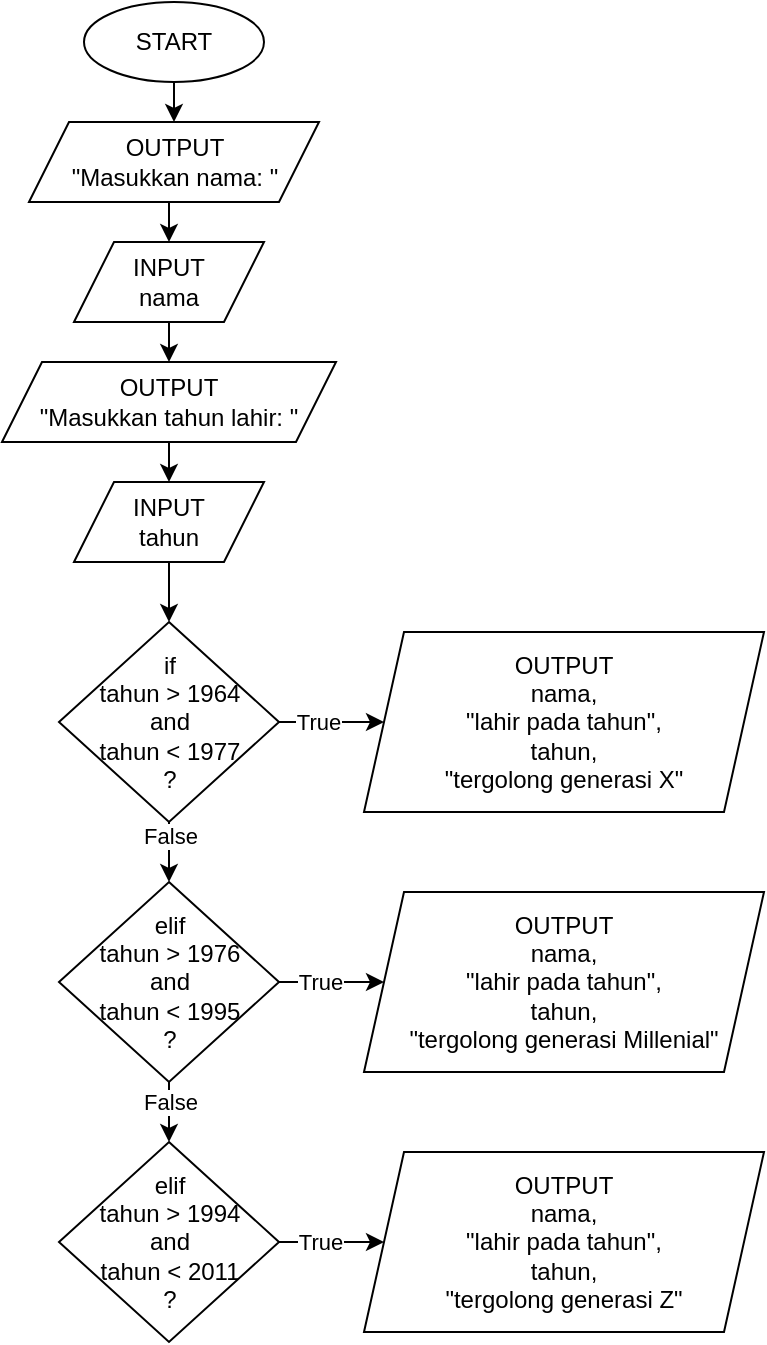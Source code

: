 <mxfile version="21.6.8" type="device">
  <diagram name="Page-1" id="EihlhwR4mBjlE1CQUB-1">
    <mxGraphModel dx="370" dy="220" grid="1" gridSize="10" guides="1" tooltips="1" connect="1" arrows="1" fold="1" page="1" pageScale="1" pageWidth="850" pageHeight="1100" math="0" shadow="0">
      <root>
        <mxCell id="0" />
        <mxCell id="1" parent="0" />
        <mxCell id="VqZ2pqJgcGKUhWemKnE1-4" style="edgeStyle=orthogonalEdgeStyle;rounded=0;orthogonalLoop=1;jettySize=auto;html=1;exitX=0.5;exitY=1;exitDx=0;exitDy=0;entryX=0.5;entryY=0;entryDx=0;entryDy=0;" edge="1" parent="1" source="VqZ2pqJgcGKUhWemKnE1-1" target="VqZ2pqJgcGKUhWemKnE1-2">
          <mxGeometry relative="1" as="geometry" />
        </mxCell>
        <mxCell id="VqZ2pqJgcGKUhWemKnE1-1" value="START" style="ellipse;whiteSpace=wrap;html=1;" vertex="1" parent="1">
          <mxGeometry x="150" y="70" width="90" height="40" as="geometry" />
        </mxCell>
        <mxCell id="VqZ2pqJgcGKUhWemKnE1-5" style="edgeStyle=orthogonalEdgeStyle;rounded=0;orthogonalLoop=1;jettySize=auto;html=1;exitX=0.5;exitY=1;exitDx=0;exitDy=0;entryX=0.5;entryY=0;entryDx=0;entryDy=0;" edge="1" parent="1" source="VqZ2pqJgcGKUhWemKnE1-2" target="VqZ2pqJgcGKUhWemKnE1-3">
          <mxGeometry relative="1" as="geometry" />
        </mxCell>
        <mxCell id="VqZ2pqJgcGKUhWemKnE1-2" value="OUTPUT&lt;br&gt;&quot;Masukkan nama: &quot;" style="shape=parallelogram;perimeter=parallelogramPerimeter;whiteSpace=wrap;html=1;fixedSize=1;" vertex="1" parent="1">
          <mxGeometry x="122.5" y="130" width="145" height="40" as="geometry" />
        </mxCell>
        <mxCell id="VqZ2pqJgcGKUhWemKnE1-8" style="edgeStyle=orthogonalEdgeStyle;rounded=0;orthogonalLoop=1;jettySize=auto;html=1;exitX=0.5;exitY=1;exitDx=0;exitDy=0;entryX=0.5;entryY=0;entryDx=0;entryDy=0;" edge="1" parent="1" source="VqZ2pqJgcGKUhWemKnE1-3" target="VqZ2pqJgcGKUhWemKnE1-6">
          <mxGeometry relative="1" as="geometry" />
        </mxCell>
        <mxCell id="VqZ2pqJgcGKUhWemKnE1-3" value="INPUT&lt;br&gt;nama" style="shape=parallelogram;perimeter=parallelogramPerimeter;whiteSpace=wrap;html=1;fixedSize=1;" vertex="1" parent="1">
          <mxGeometry x="145" y="190" width="95" height="40" as="geometry" />
        </mxCell>
        <mxCell id="VqZ2pqJgcGKUhWemKnE1-9" style="edgeStyle=orthogonalEdgeStyle;rounded=0;orthogonalLoop=1;jettySize=auto;html=1;exitX=0.5;exitY=1;exitDx=0;exitDy=0;entryX=0.5;entryY=0;entryDx=0;entryDy=0;" edge="1" parent="1" source="VqZ2pqJgcGKUhWemKnE1-6" target="VqZ2pqJgcGKUhWemKnE1-7">
          <mxGeometry relative="1" as="geometry" />
        </mxCell>
        <mxCell id="VqZ2pqJgcGKUhWemKnE1-6" value="OUTPUT&lt;br&gt;&quot;Masukkan tahun lahir: &quot;" style="shape=parallelogram;perimeter=parallelogramPerimeter;whiteSpace=wrap;html=1;fixedSize=1;" vertex="1" parent="1">
          <mxGeometry x="109" y="250" width="167" height="40" as="geometry" />
        </mxCell>
        <mxCell id="VqZ2pqJgcGKUhWemKnE1-11" style="edgeStyle=orthogonalEdgeStyle;rounded=0;orthogonalLoop=1;jettySize=auto;html=1;exitX=0.5;exitY=1;exitDx=0;exitDy=0;entryX=0.5;entryY=0;entryDx=0;entryDy=0;" edge="1" parent="1" source="VqZ2pqJgcGKUhWemKnE1-7" target="VqZ2pqJgcGKUhWemKnE1-10">
          <mxGeometry relative="1" as="geometry" />
        </mxCell>
        <mxCell id="VqZ2pqJgcGKUhWemKnE1-7" value="INPUT&lt;br&gt;tahun" style="shape=parallelogram;perimeter=parallelogramPerimeter;whiteSpace=wrap;html=1;fixedSize=1;" vertex="1" parent="1">
          <mxGeometry x="145" y="310" width="95" height="40" as="geometry" />
        </mxCell>
        <mxCell id="VqZ2pqJgcGKUhWemKnE1-13" style="edgeStyle=orthogonalEdgeStyle;rounded=0;orthogonalLoop=1;jettySize=auto;html=1;exitX=1;exitY=0.5;exitDx=0;exitDy=0;entryX=0;entryY=0.5;entryDx=0;entryDy=0;" edge="1" parent="1" source="VqZ2pqJgcGKUhWemKnE1-10" target="VqZ2pqJgcGKUhWemKnE1-12">
          <mxGeometry relative="1" as="geometry" />
        </mxCell>
        <mxCell id="VqZ2pqJgcGKUhWemKnE1-14" value="True" style="edgeLabel;html=1;align=center;verticalAlign=middle;resizable=0;points=[];" vertex="1" connectable="0" parent="VqZ2pqJgcGKUhWemKnE1-13">
          <mxGeometry x="-0.671" y="1" relative="1" as="geometry">
            <mxPoint x="11" y="1" as="offset" />
          </mxGeometry>
        </mxCell>
        <mxCell id="VqZ2pqJgcGKUhWemKnE1-15" style="edgeStyle=orthogonalEdgeStyle;rounded=0;orthogonalLoop=1;jettySize=auto;html=1;exitX=0.5;exitY=1;exitDx=0;exitDy=0;entryX=0.5;entryY=0;entryDx=0;entryDy=0;" edge="1" parent="1" source="VqZ2pqJgcGKUhWemKnE1-10" target="VqZ2pqJgcGKUhWemKnE1-19">
          <mxGeometry relative="1" as="geometry">
            <mxPoint x="192.5" y="510" as="targetPoint" />
          </mxGeometry>
        </mxCell>
        <mxCell id="VqZ2pqJgcGKUhWemKnE1-16" value="False" style="edgeLabel;html=1;align=center;verticalAlign=middle;resizable=0;points=[];" vertex="1" connectable="0" parent="VqZ2pqJgcGKUhWemKnE1-15">
          <mxGeometry x="-0.524" relative="1" as="geometry">
            <mxPoint as="offset" />
          </mxGeometry>
        </mxCell>
        <mxCell id="VqZ2pqJgcGKUhWemKnE1-10" value="if&lt;br&gt;tahun &amp;gt; 1964&lt;br&gt;and&lt;br&gt;tahun &amp;lt; 1977&lt;br&gt;?" style="rhombus;whiteSpace=wrap;html=1;" vertex="1" parent="1">
          <mxGeometry x="137.5" y="380" width="110" height="100" as="geometry" />
        </mxCell>
        <mxCell id="VqZ2pqJgcGKUhWemKnE1-12" value="OUTPUT&lt;br&gt;nama,&lt;br&gt;&quot;lahir pada tahun&quot;,&lt;br&gt;tahun,&lt;br&gt;&quot;tergolong generasi X&quot;" style="shape=parallelogram;perimeter=parallelogramPerimeter;whiteSpace=wrap;html=1;fixedSize=1;" vertex="1" parent="1">
          <mxGeometry x="290" y="385" width="200" height="90" as="geometry" />
        </mxCell>
        <mxCell id="VqZ2pqJgcGKUhWemKnE1-21" style="edgeStyle=orthogonalEdgeStyle;rounded=0;orthogonalLoop=1;jettySize=auto;html=1;exitX=1;exitY=0.5;exitDx=0;exitDy=0;entryX=0;entryY=0.5;entryDx=0;entryDy=0;" edge="1" parent="1" source="VqZ2pqJgcGKUhWemKnE1-19" target="VqZ2pqJgcGKUhWemKnE1-20">
          <mxGeometry relative="1" as="geometry" />
        </mxCell>
        <mxCell id="VqZ2pqJgcGKUhWemKnE1-22" value="True" style="edgeLabel;html=1;align=center;verticalAlign=middle;resizable=0;points=[];" vertex="1" connectable="0" parent="VqZ2pqJgcGKUhWemKnE1-21">
          <mxGeometry x="-0.546" relative="1" as="geometry">
            <mxPoint x="8" as="offset" />
          </mxGeometry>
        </mxCell>
        <mxCell id="VqZ2pqJgcGKUhWemKnE1-27" style="edgeStyle=orthogonalEdgeStyle;rounded=0;orthogonalLoop=1;jettySize=auto;html=1;exitX=0.5;exitY=1;exitDx=0;exitDy=0;entryX=0.5;entryY=0;entryDx=0;entryDy=0;" edge="1" parent="1" source="VqZ2pqJgcGKUhWemKnE1-19" target="VqZ2pqJgcGKUhWemKnE1-25">
          <mxGeometry relative="1" as="geometry" />
        </mxCell>
        <mxCell id="VqZ2pqJgcGKUhWemKnE1-28" value="False" style="edgeLabel;html=1;align=center;verticalAlign=middle;resizable=0;points=[];" vertex="1" connectable="0" parent="VqZ2pqJgcGKUhWemKnE1-27">
          <mxGeometry x="-0.652" y="-2" relative="1" as="geometry">
            <mxPoint x="2" y="5" as="offset" />
          </mxGeometry>
        </mxCell>
        <mxCell id="VqZ2pqJgcGKUhWemKnE1-19" value="elif&lt;br&gt;tahun &amp;gt; 1976&lt;br&gt;and&lt;br&gt;tahun &amp;lt; 1995&lt;br&gt;?" style="rhombus;whiteSpace=wrap;html=1;" vertex="1" parent="1">
          <mxGeometry x="137.5" y="510" width="110" height="100" as="geometry" />
        </mxCell>
        <mxCell id="VqZ2pqJgcGKUhWemKnE1-20" value="OUTPUT&lt;br&gt;nama,&lt;br&gt;&quot;lahir pada tahun&quot;,&lt;br&gt;tahun,&lt;br&gt;&quot;tergolong generasi Millenial&quot;" style="shape=parallelogram;perimeter=parallelogramPerimeter;whiteSpace=wrap;html=1;fixedSize=1;" vertex="1" parent="1">
          <mxGeometry x="290" y="515" width="200" height="90" as="geometry" />
        </mxCell>
        <mxCell id="VqZ2pqJgcGKUhWemKnE1-23" style="edgeStyle=orthogonalEdgeStyle;rounded=0;orthogonalLoop=1;jettySize=auto;html=1;exitX=1;exitY=0.5;exitDx=0;exitDy=0;entryX=0;entryY=0.5;entryDx=0;entryDy=0;" edge="1" parent="1" source="VqZ2pqJgcGKUhWemKnE1-25" target="VqZ2pqJgcGKUhWemKnE1-26">
          <mxGeometry relative="1" as="geometry" />
        </mxCell>
        <mxCell id="VqZ2pqJgcGKUhWemKnE1-24" value="True" style="edgeLabel;html=1;align=center;verticalAlign=middle;resizable=0;points=[];" vertex="1" connectable="0" parent="VqZ2pqJgcGKUhWemKnE1-23">
          <mxGeometry x="-0.546" relative="1" as="geometry">
            <mxPoint x="8" as="offset" />
          </mxGeometry>
        </mxCell>
        <mxCell id="VqZ2pqJgcGKUhWemKnE1-25" value="elif&lt;br&gt;tahun &amp;gt; 1994&lt;br&gt;and&lt;br&gt;tahun &amp;lt; 2011&lt;br&gt;?" style="rhombus;whiteSpace=wrap;html=1;" vertex="1" parent="1">
          <mxGeometry x="137.5" y="640" width="110" height="100" as="geometry" />
        </mxCell>
        <mxCell id="VqZ2pqJgcGKUhWemKnE1-26" value="OUTPUT&lt;br&gt;nama,&lt;br&gt;&quot;lahir pada tahun&quot;,&lt;br&gt;tahun,&lt;br&gt;&quot;tergolong generasi Z&quot;" style="shape=parallelogram;perimeter=parallelogramPerimeter;whiteSpace=wrap;html=1;fixedSize=1;" vertex="1" parent="1">
          <mxGeometry x="290" y="645" width="200" height="90" as="geometry" />
        </mxCell>
      </root>
    </mxGraphModel>
  </diagram>
</mxfile>
